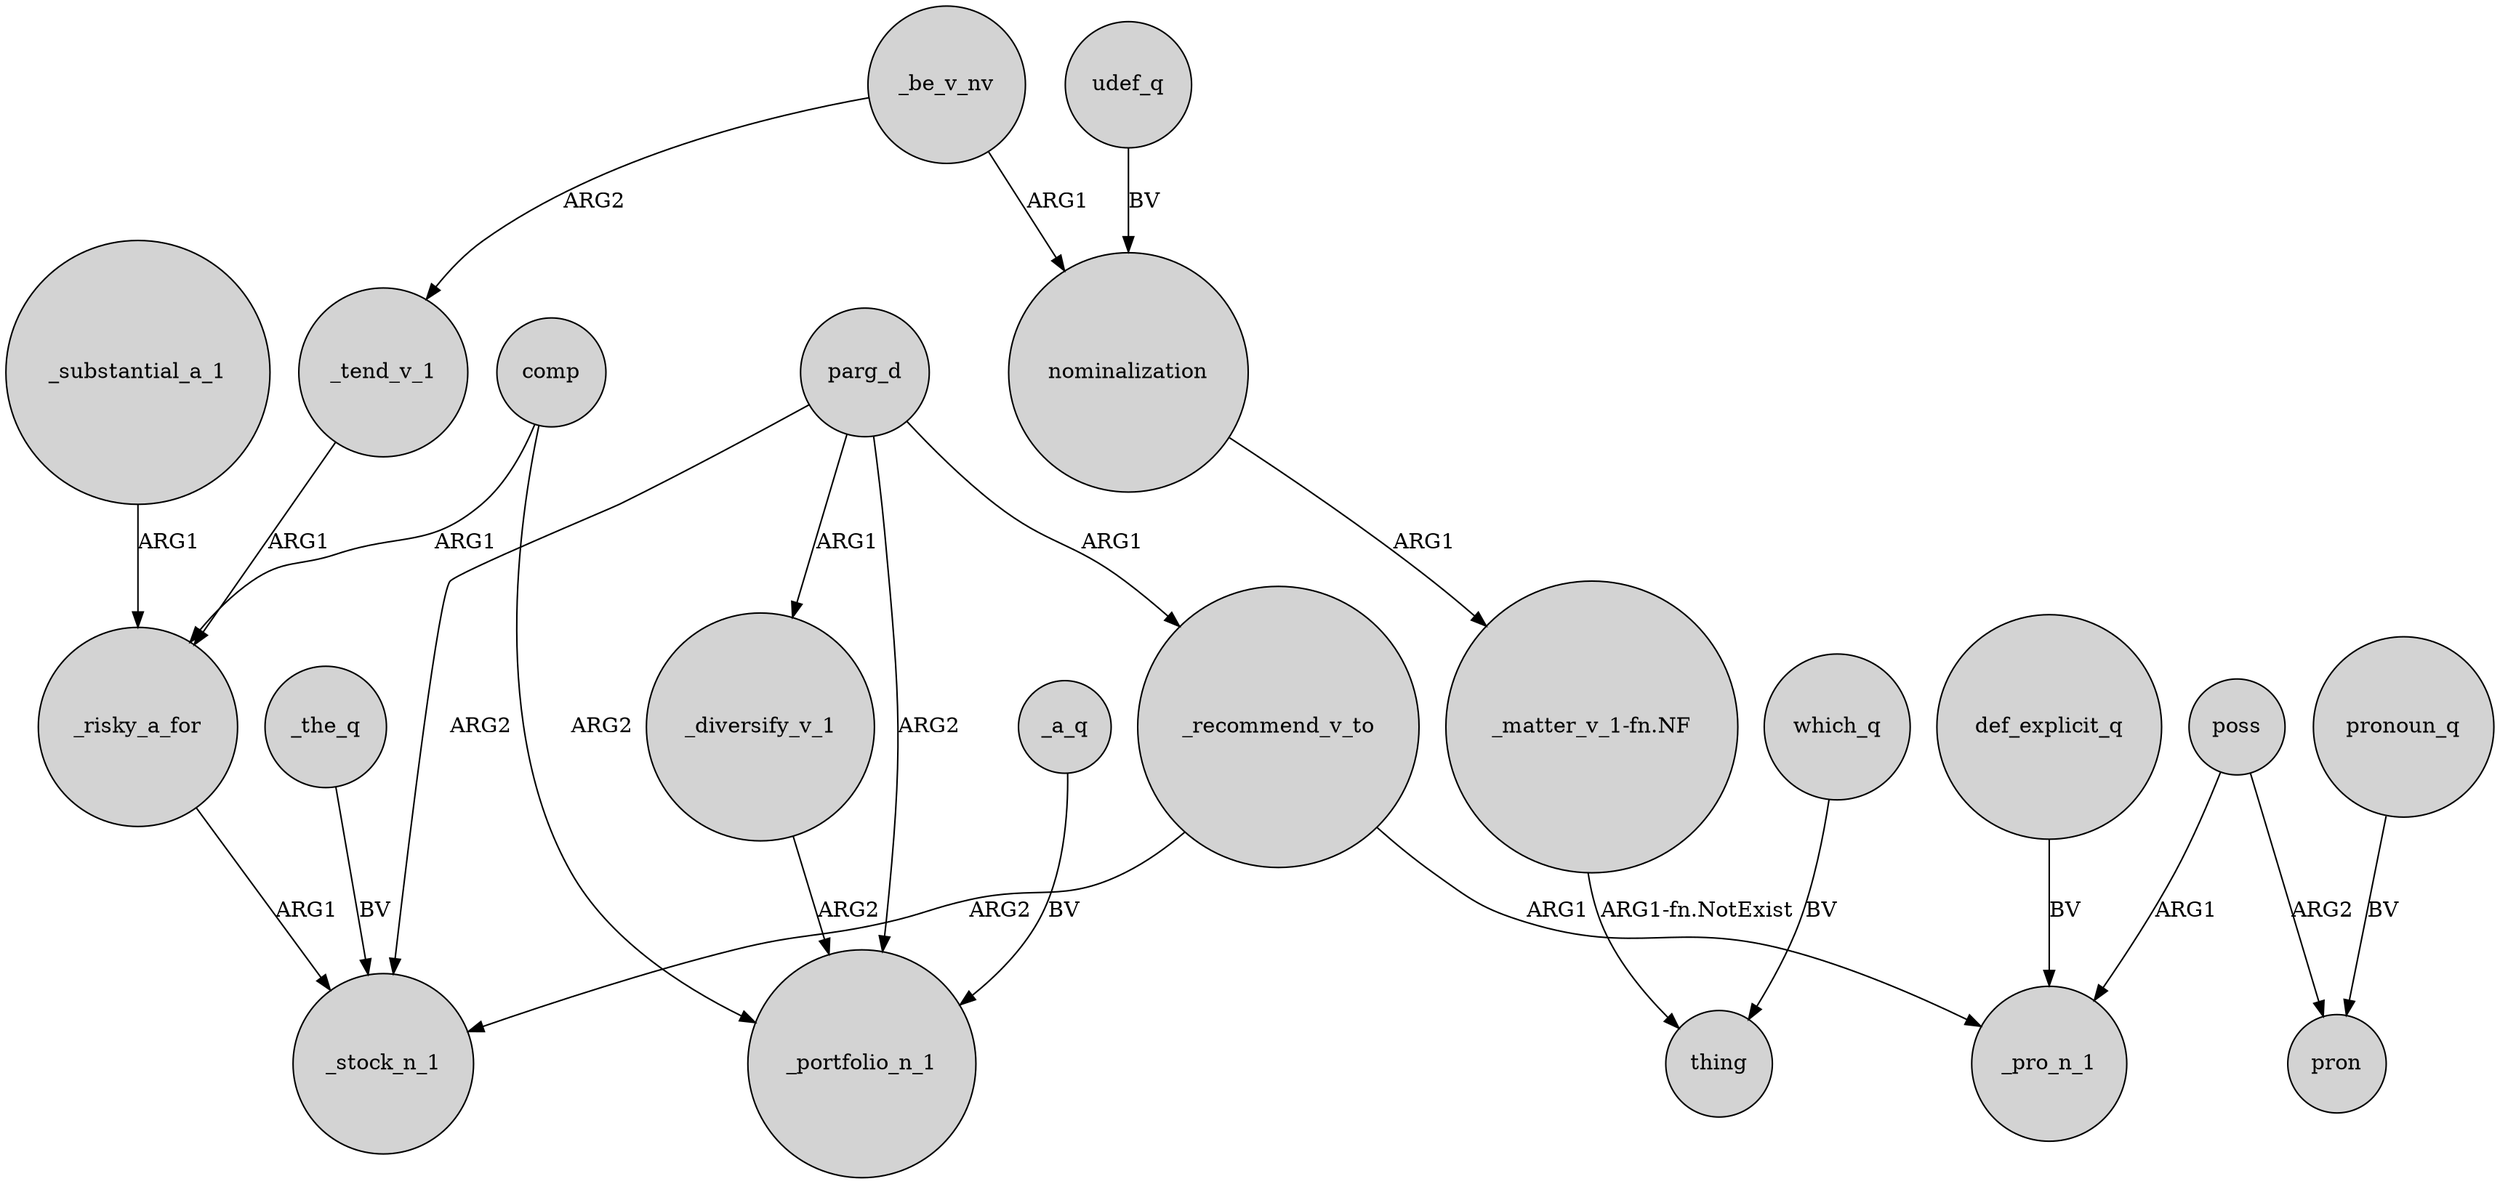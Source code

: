 digraph {
	node [shape=circle style=filled]
	_recommend_v_to -> _stock_n_1 [label=ARG2]
	"_matter_v_1-fn.NF" -> thing [label="ARG1-fn.NotExist"]
	poss -> pron [label=ARG2]
	_recommend_v_to -> _pro_n_1 [label=ARG1]
	comp -> _portfolio_n_1 [label=ARG2]
	_the_q -> _stock_n_1 [label=BV]
	nominalization -> "_matter_v_1-fn.NF" [label=ARG1]
	comp -> _risky_a_for [label=ARG1]
	_substantial_a_1 -> _risky_a_for [label=ARG1]
	def_explicit_q -> _pro_n_1 [label=BV]
	pronoun_q -> pron [label=BV]
	_tend_v_1 -> _risky_a_for [label=ARG1]
	_be_v_nv -> nominalization [label=ARG1]
	_risky_a_for -> _stock_n_1 [label=ARG1]
	which_q -> thing [label=BV]
	_diversify_v_1 -> _portfolio_n_1 [label=ARG2]
	udef_q -> nominalization [label=BV]
	parg_d -> _portfolio_n_1 [label=ARG2]
	parg_d -> _recommend_v_to [label=ARG1]
	poss -> _pro_n_1 [label=ARG1]
	_be_v_nv -> _tend_v_1 [label=ARG2]
	parg_d -> _diversify_v_1 [label=ARG1]
	_a_q -> _portfolio_n_1 [label=BV]
	parg_d -> _stock_n_1 [label=ARG2]
}
